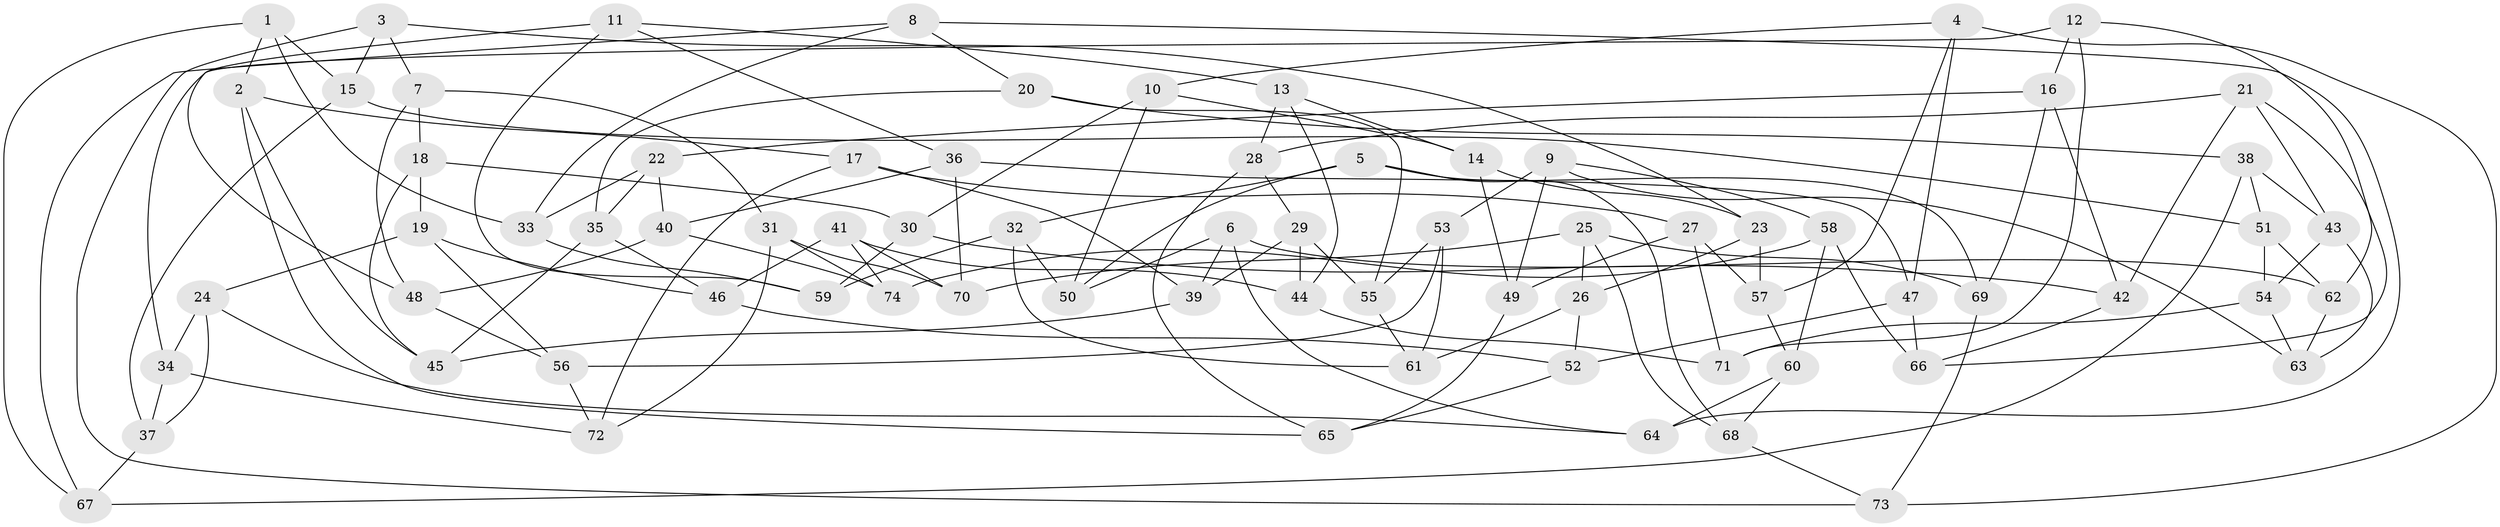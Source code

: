 // coarse degree distribution, {6: 0.5681818181818182, 5: 0.11363636363636363, 4: 0.25, 3: 0.06818181818181818}
// Generated by graph-tools (version 1.1) at 2025/24/03/03/25 07:24:29]
// undirected, 74 vertices, 148 edges
graph export_dot {
graph [start="1"]
  node [color=gray90,style=filled];
  1;
  2;
  3;
  4;
  5;
  6;
  7;
  8;
  9;
  10;
  11;
  12;
  13;
  14;
  15;
  16;
  17;
  18;
  19;
  20;
  21;
  22;
  23;
  24;
  25;
  26;
  27;
  28;
  29;
  30;
  31;
  32;
  33;
  34;
  35;
  36;
  37;
  38;
  39;
  40;
  41;
  42;
  43;
  44;
  45;
  46;
  47;
  48;
  49;
  50;
  51;
  52;
  53;
  54;
  55;
  56;
  57;
  58;
  59;
  60;
  61;
  62;
  63;
  64;
  65;
  66;
  67;
  68;
  69;
  70;
  71;
  72;
  73;
  74;
  1 -- 67;
  1 -- 15;
  1 -- 33;
  1 -- 2;
  2 -- 17;
  2 -- 45;
  2 -- 65;
  3 -- 73;
  3 -- 15;
  3 -- 23;
  3 -- 7;
  4 -- 47;
  4 -- 57;
  4 -- 10;
  4 -- 73;
  5 -- 32;
  5 -- 50;
  5 -- 69;
  5 -- 68;
  6 -- 62;
  6 -- 64;
  6 -- 39;
  6 -- 50;
  7 -- 18;
  7 -- 48;
  7 -- 31;
  8 -- 20;
  8 -- 67;
  8 -- 64;
  8 -- 33;
  9 -- 53;
  9 -- 58;
  9 -- 49;
  9 -- 63;
  10 -- 50;
  10 -- 30;
  10 -- 14;
  11 -- 59;
  11 -- 13;
  11 -- 48;
  11 -- 36;
  12 -- 34;
  12 -- 71;
  12 -- 62;
  12 -- 16;
  13 -- 28;
  13 -- 44;
  13 -- 14;
  14 -- 23;
  14 -- 49;
  15 -- 37;
  15 -- 51;
  16 -- 42;
  16 -- 22;
  16 -- 69;
  17 -- 39;
  17 -- 27;
  17 -- 72;
  18 -- 45;
  18 -- 30;
  18 -- 19;
  19 -- 56;
  19 -- 46;
  19 -- 24;
  20 -- 38;
  20 -- 35;
  20 -- 55;
  21 -- 42;
  21 -- 28;
  21 -- 66;
  21 -- 43;
  22 -- 40;
  22 -- 33;
  22 -- 35;
  23 -- 26;
  23 -- 57;
  24 -- 37;
  24 -- 34;
  24 -- 64;
  25 -- 69;
  25 -- 70;
  25 -- 68;
  25 -- 26;
  26 -- 52;
  26 -- 61;
  27 -- 57;
  27 -- 49;
  27 -- 71;
  28 -- 29;
  28 -- 65;
  29 -- 44;
  29 -- 55;
  29 -- 39;
  30 -- 42;
  30 -- 59;
  31 -- 72;
  31 -- 74;
  31 -- 70;
  32 -- 59;
  32 -- 50;
  32 -- 61;
  33 -- 59;
  34 -- 72;
  34 -- 37;
  35 -- 45;
  35 -- 46;
  36 -- 47;
  36 -- 70;
  36 -- 40;
  37 -- 67;
  38 -- 67;
  38 -- 51;
  38 -- 43;
  39 -- 45;
  40 -- 74;
  40 -- 48;
  41 -- 74;
  41 -- 44;
  41 -- 70;
  41 -- 46;
  42 -- 66;
  43 -- 63;
  43 -- 54;
  44 -- 71;
  46 -- 52;
  47 -- 66;
  47 -- 52;
  48 -- 56;
  49 -- 65;
  51 -- 54;
  51 -- 62;
  52 -- 65;
  53 -- 55;
  53 -- 61;
  53 -- 56;
  54 -- 63;
  54 -- 71;
  55 -- 61;
  56 -- 72;
  57 -- 60;
  58 -- 74;
  58 -- 66;
  58 -- 60;
  60 -- 64;
  60 -- 68;
  62 -- 63;
  68 -- 73;
  69 -- 73;
}
